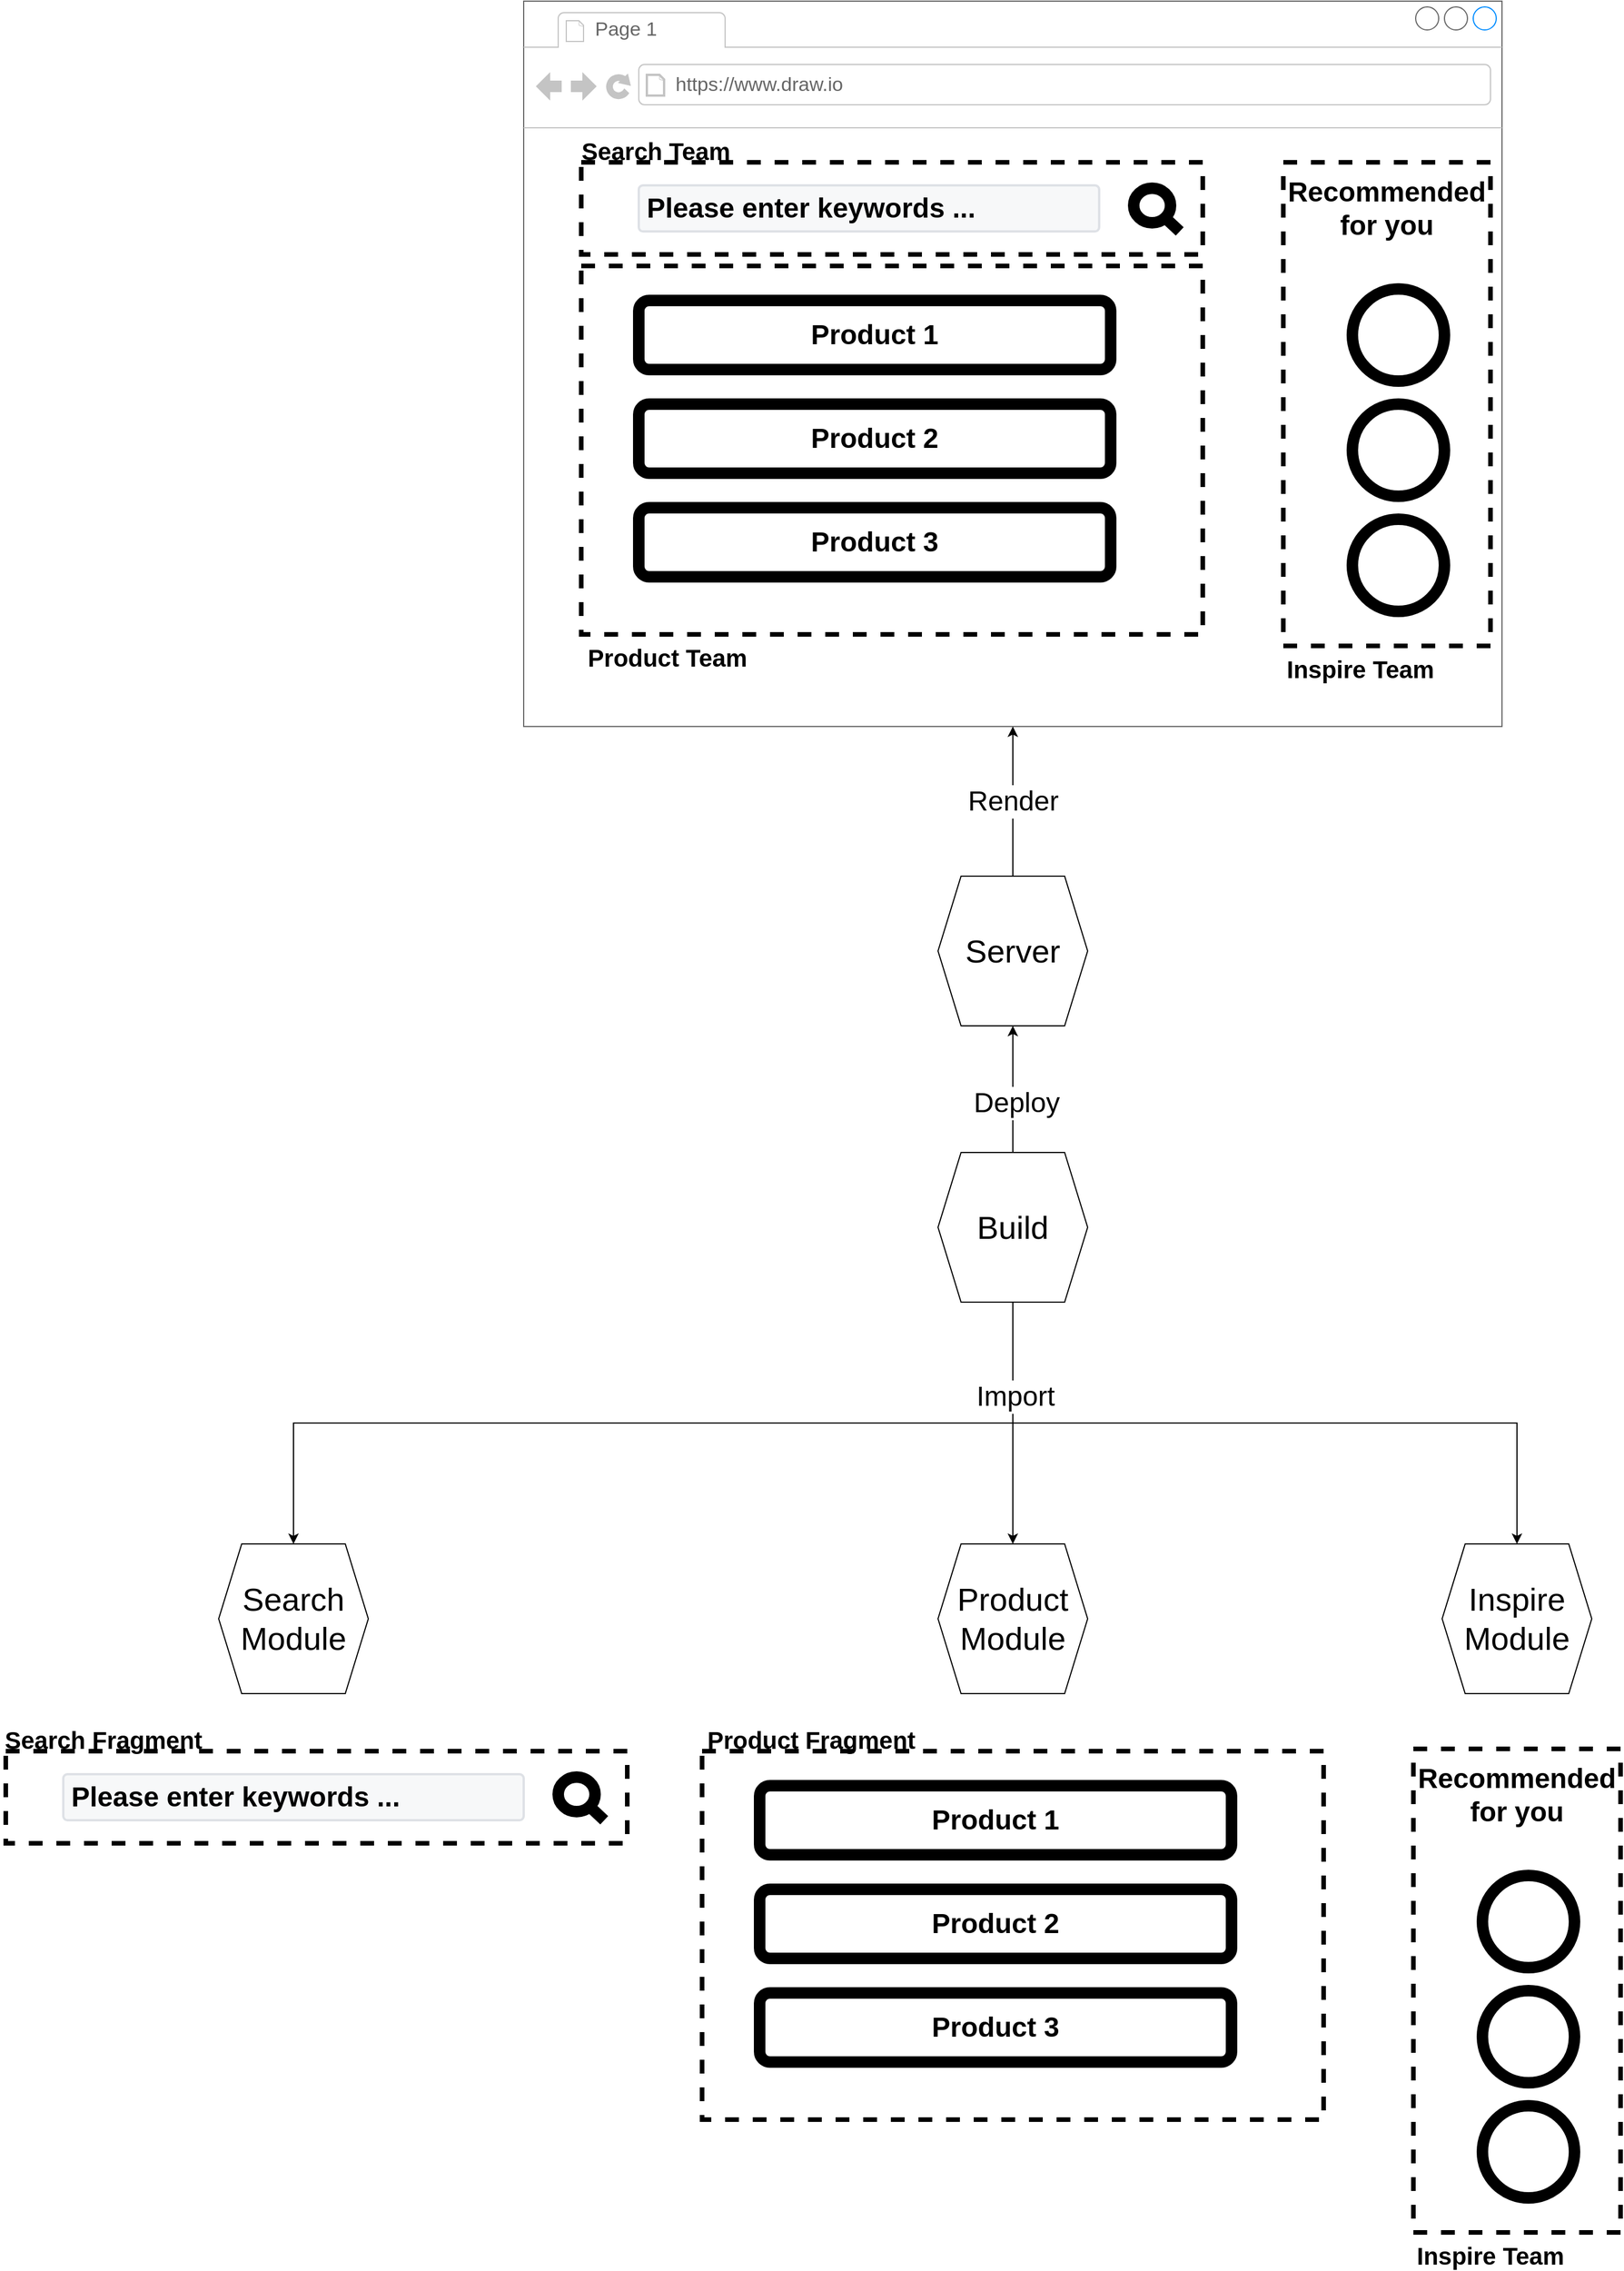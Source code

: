 <mxfile>
    <diagram id="B9imWvU3-mCyOA17thxm" name="Page-1">
        <mxGraphModel dx="1727" dy="670" grid="1" gridSize="10" guides="1" tooltips="1" connect="1" arrows="1" fold="1" page="1" pageScale="1" pageWidth="850" pageHeight="1100" math="0" shadow="0">
            <root>
                <mxCell id="0"/>
                <mxCell id="1" parent="0"/>
                <mxCell id="25" value="" style="strokeWidth=1;shadow=0;dashed=0;align=center;html=1;shape=mxgraph.mockup.containers.browserWindow;rSize=0;strokeColor=#666666;strokeColor2=#008cff;strokeColor3=#c4c4c4;mainText=,;recursiveResize=0;container=0;" vertex="1" parent="1">
                    <mxGeometry x="85" y="10" width="850" height="630" as="geometry"/>
                </mxCell>
                <mxCell id="42" value="" style="rounded=0;whiteSpace=wrap;html=1;strokeWidth=4;dashed=1;fillColor=none;" vertex="1" parent="1">
                    <mxGeometry x="745" y="150" width="180" height="420" as="geometry"/>
                </mxCell>
                <mxCell id="26" value="" style="rounded=0;whiteSpace=wrap;html=1;strokeWidth=4;dashed=1;fillColor=none;" vertex="1" parent="1">
                    <mxGeometry x="135" y="240" width="540" height="320" as="geometry"/>
                </mxCell>
                <mxCell id="27" value="" style="rounded=0;whiteSpace=wrap;html=1;strokeWidth=4;dashed=1;fillColor=none;" vertex="1" parent="1">
                    <mxGeometry x="135" y="150" width="540" height="80" as="geometry"/>
                </mxCell>
                <mxCell id="28" value="Page 1" style="strokeWidth=1;shadow=0;dashed=0;align=center;html=1;shape=mxgraph.mockup.containers.anchor;fontSize=17;fontColor=#666666;align=left;" vertex="1" parent="1">
                    <mxGeometry x="145" y="22" width="110" height="26" as="geometry"/>
                </mxCell>
                <mxCell id="29" value="https://www.draw.io" style="strokeWidth=1;shadow=0;dashed=0;align=center;html=1;shape=mxgraph.mockup.containers.anchor;rSize=0;fontSize=17;fontColor=#666666;align=left;" vertex="1" parent="1">
                    <mxGeometry x="215" y="70" width="250" height="26" as="geometry"/>
                </mxCell>
                <mxCell id="30" value="&lt;font color=&quot;#000000&quot;&gt;&lt;span style=&quot;font-size: 24px&quot;&gt;&lt;b&gt;Please enter keywords ...&lt;/b&gt;&lt;/span&gt;&lt;/font&gt;" style="rounded=1;arcSize=9;fillColor=#F7F8F9;align=left;spacingLeft=5;strokeColor=#DEE1E6;html=1;strokeWidth=2;fontSize=12" vertex="1" parent="1">
                    <mxGeometry x="185" y="170" width="400" height="40" as="geometry"/>
                </mxCell>
                <mxCell id="31" value="" style="html=1;verticalLabelPosition=bottom;align=center;labelBackgroundColor=#ffffff;verticalAlign=top;strokeWidth=10;shadow=0;dashed=0;shape=mxgraph.ios7.icons.looking_glass;" vertex="1" parent="1">
                    <mxGeometry x="615" y="172.5" width="40" height="37.5" as="geometry"/>
                </mxCell>
                <mxCell id="32" value="&lt;b&gt;&lt;font style=&quot;font-size: 24px&quot;&gt;Product 1&lt;/font&gt;&lt;/b&gt;" style="rounded=1;whiteSpace=wrap;html=1;strokeWidth=10;" vertex="1" parent="1">
                    <mxGeometry x="185" y="270" width="410" height="60" as="geometry"/>
                </mxCell>
                <mxCell id="33" value="&lt;span&gt;&lt;b&gt;&lt;font style=&quot;font-size: 24px&quot;&gt;Product 2&lt;/font&gt;&lt;/b&gt;&lt;/span&gt;" style="rounded=1;whiteSpace=wrap;html=1;strokeWidth=10;" vertex="1" parent="1">
                    <mxGeometry x="185" y="360" width="410" height="60" as="geometry"/>
                </mxCell>
                <mxCell id="34" value="&lt;span&gt;&lt;b&gt;&lt;font style=&quot;font-size: 24px&quot;&gt;Product 3&lt;/font&gt;&lt;/b&gt;&lt;/span&gt;" style="rounded=1;whiteSpace=wrap;html=1;strokeWidth=10;" vertex="1" parent="1">
                    <mxGeometry x="185" y="450" width="410" height="60" as="geometry"/>
                </mxCell>
                <mxCell id="35" value="" style="ellipse;whiteSpace=wrap;html=1;aspect=fixed;strokeWidth=10;" vertex="1" parent="1">
                    <mxGeometry x="805" y="260" width="80" height="80" as="geometry"/>
                </mxCell>
                <mxCell id="36" value="" style="ellipse;whiteSpace=wrap;html=1;aspect=fixed;strokeWidth=10;" vertex="1" parent="1">
                    <mxGeometry x="805" y="360" width="80" height="80" as="geometry"/>
                </mxCell>
                <mxCell id="37" value="" style="ellipse;whiteSpace=wrap;html=1;aspect=fixed;strokeWidth=10;" vertex="1" parent="1">
                    <mxGeometry x="805" y="460" width="80" height="80" as="geometry"/>
                </mxCell>
                <mxCell id="38" value="&lt;b&gt;&lt;font style=&quot;font-size: 24px&quot;&gt;Recommended for you&lt;/font&gt;&lt;/b&gt;" style="text;html=1;strokeColor=none;fillColor=none;align=center;verticalAlign=middle;whiteSpace=wrap;rounded=0;" vertex="1" parent="1">
                    <mxGeometry x="745" y="155" width="180" height="70" as="geometry"/>
                </mxCell>
                <mxCell id="39" value="&lt;b&gt;&lt;font style=&quot;font-size: 21px&quot;&gt;Search Team&lt;/font&gt;&lt;/b&gt;" style="text;html=1;strokeColor=none;fillColor=none;align=center;verticalAlign=middle;whiteSpace=wrap;rounded=0;dashed=1;" vertex="1" parent="1">
                    <mxGeometry x="130" y="130" width="140" height="20" as="geometry"/>
                </mxCell>
                <mxCell id="40" value="&lt;b&gt;&lt;font style=&quot;font-size: 21px&quot;&gt;Product Team&lt;/font&gt;&lt;/b&gt;" style="text;html=1;strokeColor=none;fillColor=none;align=center;verticalAlign=middle;whiteSpace=wrap;rounded=0;dashed=1;" vertex="1" parent="1">
                    <mxGeometry x="135" y="570" width="150" height="20" as="geometry"/>
                </mxCell>
                <mxCell id="41" value="&lt;b&gt;&lt;font style=&quot;font-size: 21px&quot;&gt;Inspire Team&lt;/font&gt;&lt;/b&gt;" style="text;html=1;strokeColor=none;fillColor=none;align=center;verticalAlign=middle;whiteSpace=wrap;rounded=0;dashed=1;" vertex="1" parent="1">
                    <mxGeometry x="737" y="580" width="150" height="20" as="geometry"/>
                </mxCell>
                <mxCell id="43" value="&lt;span style=&quot;font-size: 28px&quot;&gt;Product Module&lt;/span&gt;" style="shape=hexagon;perimeter=hexagonPerimeter2;whiteSpace=wrap;html=1;fixedSize=1;" vertex="1" parent="1">
                    <mxGeometry x="445" y="1350" width="130" height="130" as="geometry"/>
                </mxCell>
                <mxCell id="44" value="&lt;span style=&quot;font-size: 28px&quot;&gt;Search Module&lt;/span&gt;" style="shape=hexagon;perimeter=hexagonPerimeter2;whiteSpace=wrap;html=1;fixedSize=1;" vertex="1" parent="1">
                    <mxGeometry x="-180" y="1350" width="130" height="130" as="geometry"/>
                </mxCell>
                <mxCell id="45" value="&lt;span style=&quot;font-size: 28px&quot;&gt;Inspire Module&lt;/span&gt;" style="shape=hexagon;perimeter=hexagonPerimeter2;whiteSpace=wrap;html=1;fixedSize=1;" vertex="1" parent="1">
                    <mxGeometry x="883" y="1350" width="130" height="130" as="geometry"/>
                </mxCell>
                <mxCell id="48" style="edgeStyle=orthogonalEdgeStyle;rounded=0;orthogonalLoop=1;jettySize=auto;html=1;exitX=0.5;exitY=1;exitDx=0;exitDy=0;entryX=0.5;entryY=0;entryDx=0;entryDy=0;" edge="1" parent="1" source="46" target="43">
                    <mxGeometry relative="1" as="geometry"/>
                </mxCell>
                <mxCell id="51" style="edgeStyle=orthogonalEdgeStyle;rounded=0;orthogonalLoop=1;jettySize=auto;html=1;exitX=0.5;exitY=1;exitDx=0;exitDy=0;entryX=0.5;entryY=0;entryDx=0;entryDy=0;" edge="1" parent="1" source="46" target="44">
                    <mxGeometry relative="1" as="geometry"/>
                </mxCell>
                <mxCell id="52" style="edgeStyle=orthogonalEdgeStyle;rounded=0;orthogonalLoop=1;jettySize=auto;html=1;exitX=0.5;exitY=1;exitDx=0;exitDy=0;entryX=0.5;entryY=0;entryDx=0;entryDy=0;" edge="1" parent="1" source="46" target="45">
                    <mxGeometry relative="1" as="geometry"/>
                </mxCell>
                <mxCell id="53" value="&lt;font style=&quot;font-size: 24px&quot;&gt;Import&lt;/font&gt;" style="edgeLabel;html=1;align=center;verticalAlign=middle;resizable=0;points=[];" vertex="1" connectable="0" parent="52">
                    <mxGeometry x="-0.748" y="2" relative="1" as="geometry">
                        <mxPoint as="offset"/>
                    </mxGeometry>
                </mxCell>
                <mxCell id="70" style="edgeStyle=orthogonalEdgeStyle;rounded=0;orthogonalLoop=1;jettySize=auto;html=1;exitX=0.5;exitY=0;exitDx=0;exitDy=0;" edge="1" parent="1" source="46" target="47">
                    <mxGeometry relative="1" as="geometry"/>
                </mxCell>
                <mxCell id="71" value="&lt;font style=&quot;font-size: 24px&quot;&gt;Deploy&lt;/font&gt;" style="edgeLabel;html=1;align=center;verticalAlign=middle;resizable=0;points=[];" vertex="1" connectable="0" parent="70">
                    <mxGeometry x="-0.221" y="-3" relative="1" as="geometry">
                        <mxPoint as="offset"/>
                    </mxGeometry>
                </mxCell>
                <mxCell id="46" value="&lt;span style=&quot;font-size: 28px&quot;&gt;Build&lt;/span&gt;" style="shape=hexagon;perimeter=hexagonPerimeter2;whiteSpace=wrap;html=1;fixedSize=1;" vertex="1" parent="1">
                    <mxGeometry x="445" y="1010" width="130" height="130" as="geometry"/>
                </mxCell>
                <mxCell id="72" value="&lt;font style=&quot;font-size: 24px&quot;&gt;Render&lt;/font&gt;" style="edgeStyle=orthogonalEdgeStyle;rounded=0;orthogonalLoop=1;jettySize=auto;html=1;exitX=0.5;exitY=0;exitDx=0;exitDy=0;" edge="1" parent="1" source="47" target="25">
                    <mxGeometry relative="1" as="geometry"/>
                </mxCell>
                <mxCell id="47" value="&lt;span style=&quot;font-size: 28px&quot;&gt;Server&lt;/span&gt;" style="shape=hexagon;perimeter=hexagonPerimeter2;whiteSpace=wrap;html=1;fixedSize=1;" vertex="1" parent="1">
                    <mxGeometry x="445" y="770" width="130" height="130" as="geometry"/>
                </mxCell>
                <mxCell id="54" value="" style="rounded=0;whiteSpace=wrap;html=1;strokeWidth=4;dashed=1;fillColor=none;" vertex="1" parent="1">
                    <mxGeometry x="-365" y="1530" width="540" height="80" as="geometry"/>
                </mxCell>
                <mxCell id="55" value="&lt;font color=&quot;#000000&quot;&gt;&lt;span style=&quot;font-size: 24px&quot;&gt;&lt;b&gt;Please enter keywords ...&lt;/b&gt;&lt;/span&gt;&lt;/font&gt;" style="rounded=1;arcSize=9;fillColor=#F7F8F9;align=left;spacingLeft=5;strokeColor=#DEE1E6;html=1;strokeWidth=2;fontSize=12" vertex="1" parent="1">
                    <mxGeometry x="-315" y="1550" width="400" height="40" as="geometry"/>
                </mxCell>
                <mxCell id="56" value="" style="html=1;verticalLabelPosition=bottom;align=center;labelBackgroundColor=#ffffff;verticalAlign=top;strokeWidth=10;shadow=0;dashed=0;shape=mxgraph.ios7.icons.looking_glass;" vertex="1" parent="1">
                    <mxGeometry x="115" y="1552.5" width="40" height="37.5" as="geometry"/>
                </mxCell>
                <mxCell id="57" value="&lt;b&gt;&lt;font style=&quot;font-size: 21px&quot;&gt;Search Fragment&lt;/font&gt;&lt;/b&gt;" style="text;html=1;strokeColor=none;fillColor=none;align=center;verticalAlign=middle;whiteSpace=wrap;rounded=0;dashed=1;" vertex="1" parent="1">
                    <mxGeometry x="-370" y="1510" width="180" height="20" as="geometry"/>
                </mxCell>
                <mxCell id="58" value="" style="rounded=0;whiteSpace=wrap;html=1;strokeWidth=4;dashed=1;fillColor=none;" vertex="1" parent="1">
                    <mxGeometry x="240" y="1530" width="540" height="320" as="geometry"/>
                </mxCell>
                <mxCell id="59" value="&lt;b&gt;&lt;font style=&quot;font-size: 24px&quot;&gt;Product 1&lt;/font&gt;&lt;/b&gt;" style="rounded=1;whiteSpace=wrap;html=1;strokeWidth=10;" vertex="1" parent="1">
                    <mxGeometry x="290" y="1560" width="410" height="60" as="geometry"/>
                </mxCell>
                <mxCell id="60" value="&lt;span&gt;&lt;b&gt;&lt;font style=&quot;font-size: 24px&quot;&gt;Product 2&lt;/font&gt;&lt;/b&gt;&lt;/span&gt;" style="rounded=1;whiteSpace=wrap;html=1;strokeWidth=10;" vertex="1" parent="1">
                    <mxGeometry x="290" y="1650" width="410" height="60" as="geometry"/>
                </mxCell>
                <mxCell id="61" value="&lt;span&gt;&lt;b&gt;&lt;font style=&quot;font-size: 24px&quot;&gt;Product 3&lt;/font&gt;&lt;/b&gt;&lt;/span&gt;" style="rounded=1;whiteSpace=wrap;html=1;strokeWidth=10;" vertex="1" parent="1">
                    <mxGeometry x="290" y="1740" width="410" height="60" as="geometry"/>
                </mxCell>
                <mxCell id="62" value="&lt;b&gt;&lt;font style=&quot;font-size: 21px&quot;&gt;Product Fragment&lt;/font&gt;&lt;/b&gt;" style="text;html=1;strokeColor=none;fillColor=none;align=center;verticalAlign=middle;whiteSpace=wrap;rounded=0;dashed=1;" vertex="1" parent="1">
                    <mxGeometry x="240" y="1510" width="190" height="20" as="geometry"/>
                </mxCell>
                <mxCell id="63" value="" style="rounded=0;whiteSpace=wrap;html=1;strokeWidth=4;dashed=1;fillColor=none;" vertex="1" parent="1">
                    <mxGeometry x="858" y="1528" width="180" height="420" as="geometry"/>
                </mxCell>
                <mxCell id="64" value="" style="ellipse;whiteSpace=wrap;html=1;aspect=fixed;strokeWidth=10;" vertex="1" parent="1">
                    <mxGeometry x="918" y="1638" width="80" height="80" as="geometry"/>
                </mxCell>
                <mxCell id="65" value="" style="ellipse;whiteSpace=wrap;html=1;aspect=fixed;strokeWidth=10;" vertex="1" parent="1">
                    <mxGeometry x="918" y="1738" width="80" height="80" as="geometry"/>
                </mxCell>
                <mxCell id="66" value="" style="ellipse;whiteSpace=wrap;html=1;aspect=fixed;strokeWidth=10;" vertex="1" parent="1">
                    <mxGeometry x="918" y="1838" width="80" height="80" as="geometry"/>
                </mxCell>
                <mxCell id="67" value="&lt;b&gt;&lt;font style=&quot;font-size: 24px&quot;&gt;Recommended for you&lt;/font&gt;&lt;/b&gt;" style="text;html=1;strokeColor=none;fillColor=none;align=center;verticalAlign=middle;whiteSpace=wrap;rounded=0;" vertex="1" parent="1">
                    <mxGeometry x="858" y="1533" width="180" height="70" as="geometry"/>
                </mxCell>
                <mxCell id="68" value="&lt;b&gt;&lt;font style=&quot;font-size: 21px&quot;&gt;Inspire Team&lt;/font&gt;&lt;/b&gt;" style="text;html=1;strokeColor=none;fillColor=none;align=center;verticalAlign=middle;whiteSpace=wrap;rounded=0;dashed=1;" vertex="1" parent="1">
                    <mxGeometry x="850" y="1958" width="150" height="20" as="geometry"/>
                </mxCell>
            </root>
        </mxGraphModel>
    </diagram>
</mxfile>